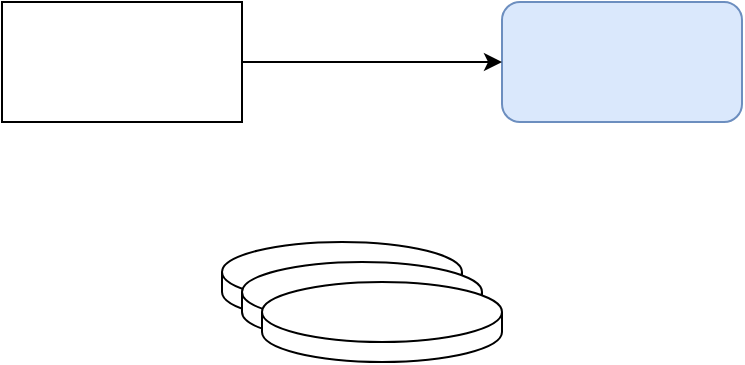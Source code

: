 <mxfile version="14.8.2" type="github"><diagram id="K4PG3CO5CiCU2fw7VzKl" name="Page-1"><mxGraphModel dx="732" dy="455" grid="1" gridSize="10" guides="1" tooltips="1" connect="1" arrows="1" fold="1" page="1" pageScale="1" pageWidth="827" pageHeight="1169" math="0" shadow="0"><root><mxCell id="0"/><mxCell id="1" parent="0"/><mxCell id="bavZR3yIYXTtS7Rqcn-C-1" value="" style="rounded=0;whiteSpace=wrap;html=1;" vertex="1" parent="1"><mxGeometry x="100" y="160" width="120" height="60" as="geometry"/></mxCell><mxCell id="bavZR3yIYXTtS7Rqcn-C-2" value="" style="rounded=1;whiteSpace=wrap;html=1;fillColor=#dae8fc;strokeColor=#6c8ebf;" vertex="1" parent="1"><mxGeometry x="350" y="160" width="120" height="60" as="geometry"/></mxCell><mxCell id="bavZR3yIYXTtS7Rqcn-C-3" value="" style="endArrow=classic;html=1;exitX=1;exitY=0.5;exitDx=0;exitDy=0;entryX=0;entryY=0.5;entryDx=0;entryDy=0;" edge="1" parent="1" source="bavZR3yIYXTtS7Rqcn-C-1" target="bavZR3yIYXTtS7Rqcn-C-2"><mxGeometry width="50" height="50" relative="1" as="geometry"><mxPoint x="350" y="260" as="sourcePoint"/><mxPoint x="400" y="210" as="targetPoint"/></mxGeometry></mxCell><mxCell id="bavZR3yIYXTtS7Rqcn-C-4" value="" style="shape=cylinder3;whiteSpace=wrap;html=1;boundedLbl=1;backgroundOutline=1;size=15;" vertex="1" parent="1"><mxGeometry x="210" y="280" width="120" height="40" as="geometry"/></mxCell><mxCell id="bavZR3yIYXTtS7Rqcn-C-5" value="" style="shape=cylinder3;whiteSpace=wrap;html=1;boundedLbl=1;backgroundOutline=1;size=15;" vertex="1" parent="1"><mxGeometry x="220" y="290" width="120" height="40" as="geometry"/></mxCell><mxCell id="bavZR3yIYXTtS7Rqcn-C-6" value="" style="shape=cylinder3;whiteSpace=wrap;html=1;boundedLbl=1;backgroundOutline=1;size=15;" vertex="1" parent="1"><mxGeometry x="230" y="300" width="120" height="40" as="geometry"/></mxCell></root></mxGraphModel></diagram></mxfile>